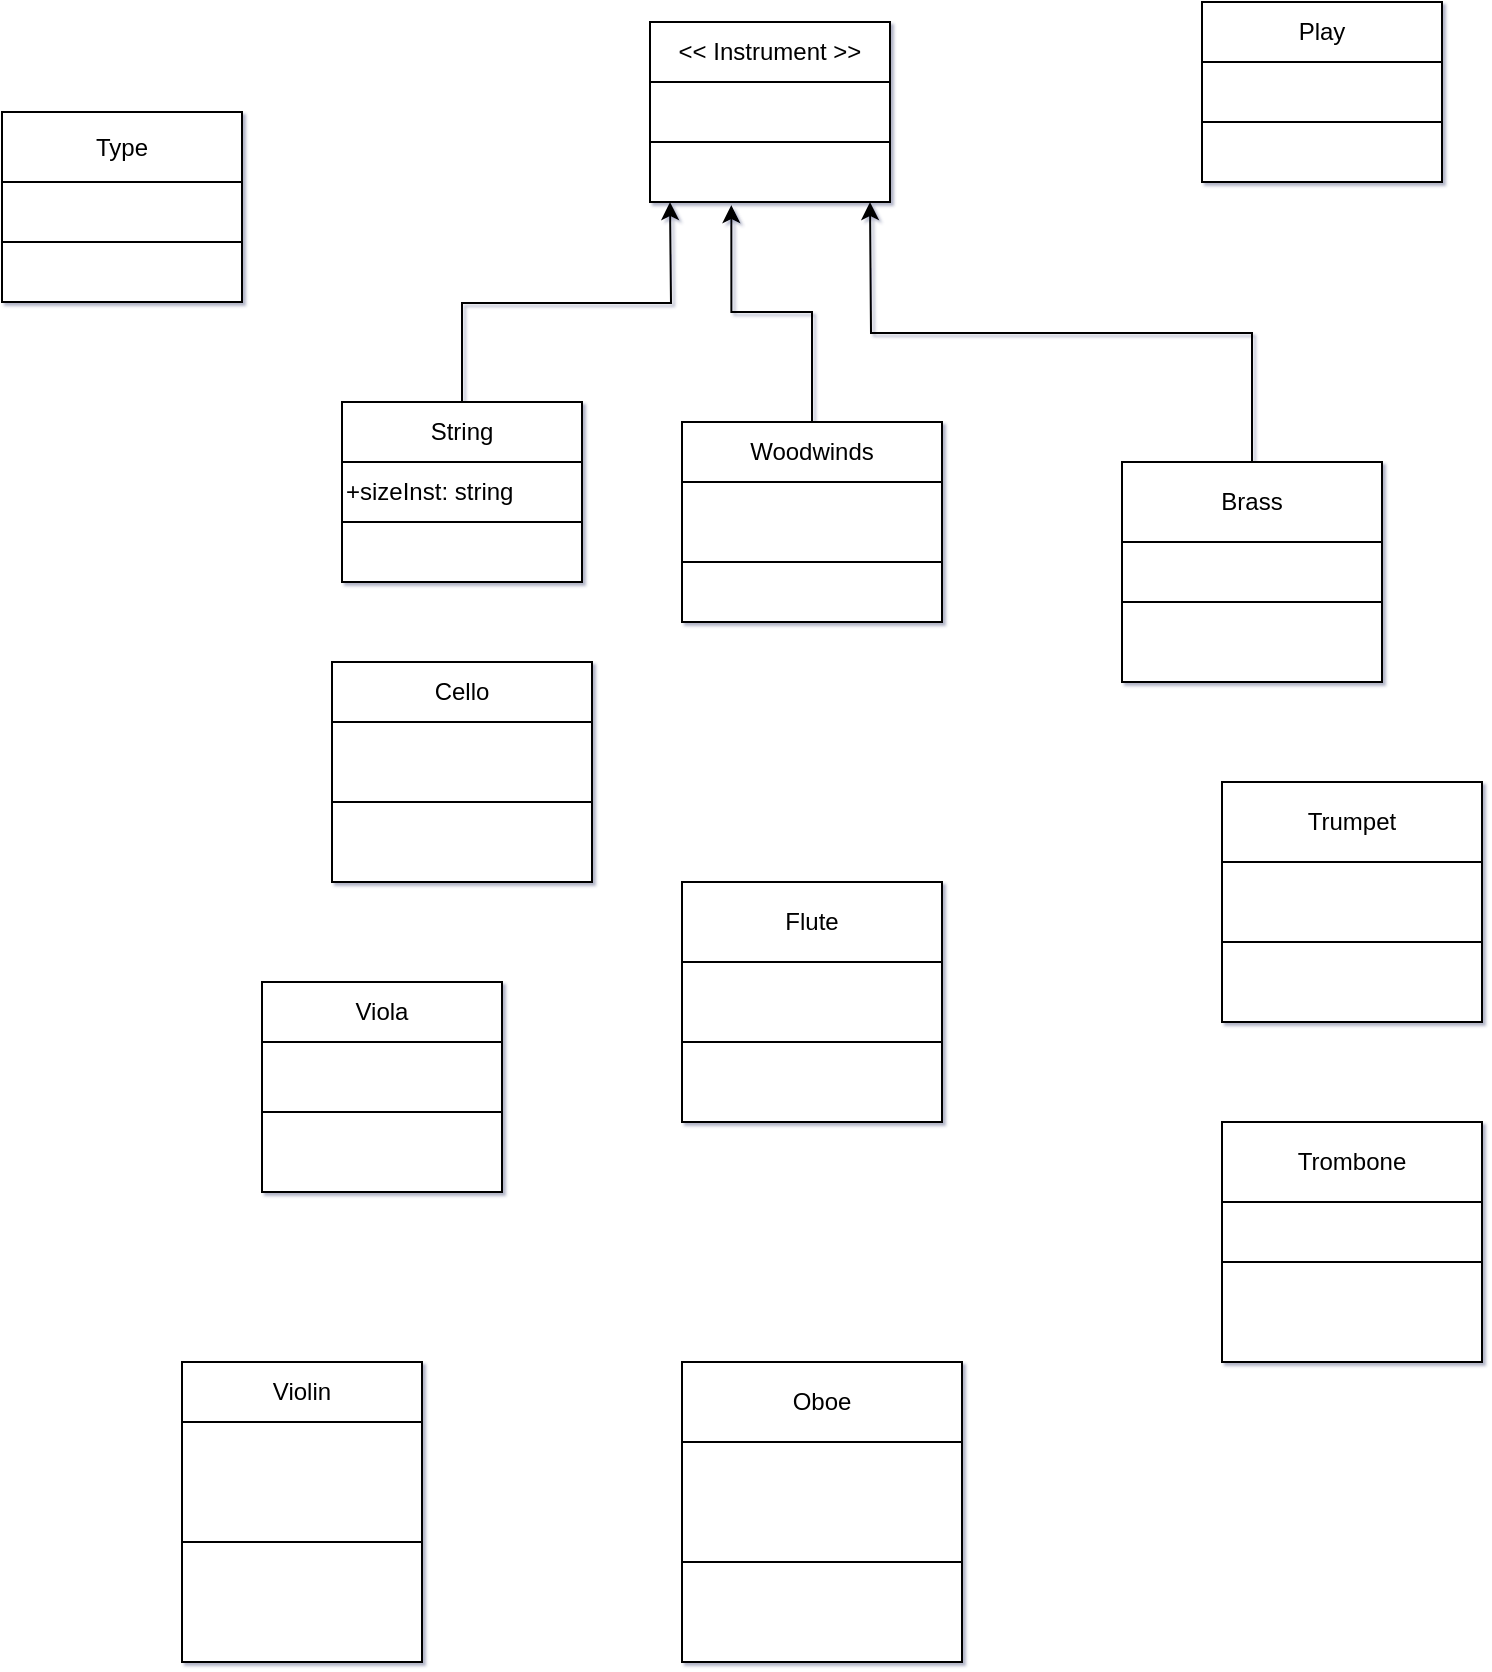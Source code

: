 <mxfile version="15.5.0" type="github">
  <diagram id="C5RBs43oDa-KdzZeNtuy" name="Page-1">
    <mxGraphModel dx="2037" dy="1134" grid="1" gridSize="10" guides="1" tooltips="1" connect="1" arrows="1" fold="1" page="1" pageScale="1" pageWidth="827" pageHeight="1169" math="0" shadow="1">
      <root>
        <mxCell id="WIyWlLk6GJQsqaUBKTNV-0" />
        <mxCell id="WIyWlLk6GJQsqaUBKTNV-1" parent="WIyWlLk6GJQsqaUBKTNV-0" />
        <mxCell id="0b9VVzX_pEQ83UHBqS1w-0" value="&amp;lt;&amp;lt; Instrument &amp;gt;&amp;gt;" style="rounded=0;whiteSpace=wrap;html=1;" vertex="1" parent="WIyWlLk6GJQsqaUBKTNV-1">
          <mxGeometry x="354" y="60" width="120" height="30" as="geometry" />
        </mxCell>
        <mxCell id="0b9VVzX_pEQ83UHBqS1w-1" value="" style="rounded=0;whiteSpace=wrap;html=1;" vertex="1" parent="WIyWlLk6GJQsqaUBKTNV-1">
          <mxGeometry x="354" y="90" width="120" height="30" as="geometry" />
        </mxCell>
        <mxCell id="0b9VVzX_pEQ83UHBqS1w-2" value="" style="rounded=0;whiteSpace=wrap;html=1;" vertex="1" parent="WIyWlLk6GJQsqaUBKTNV-1">
          <mxGeometry x="354" y="120" width="120" height="30" as="geometry" />
        </mxCell>
        <mxCell id="0b9VVzX_pEQ83UHBqS1w-3" value="Play" style="rounded=0;whiteSpace=wrap;html=1;" vertex="1" parent="WIyWlLk6GJQsqaUBKTNV-1">
          <mxGeometry x="630" y="50" width="120" height="30" as="geometry" />
        </mxCell>
        <mxCell id="0b9VVzX_pEQ83UHBqS1w-4" value="" style="rounded=0;whiteSpace=wrap;html=1;" vertex="1" parent="WIyWlLk6GJQsqaUBKTNV-1">
          <mxGeometry x="630" y="80" width="120" height="30" as="geometry" />
        </mxCell>
        <mxCell id="0b9VVzX_pEQ83UHBqS1w-5" value="" style="rounded=0;whiteSpace=wrap;html=1;" vertex="1" parent="WIyWlLk6GJQsqaUBKTNV-1">
          <mxGeometry x="630" y="110" width="120" height="30" as="geometry" />
        </mxCell>
        <mxCell id="0b9VVzX_pEQ83UHBqS1w-6" value="Type" style="rounded=0;whiteSpace=wrap;html=1;" vertex="1" parent="WIyWlLk6GJQsqaUBKTNV-1">
          <mxGeometry x="30" y="105" width="120" height="35" as="geometry" />
        </mxCell>
        <mxCell id="0b9VVzX_pEQ83UHBqS1w-7" value="" style="rounded=0;whiteSpace=wrap;html=1;" vertex="1" parent="WIyWlLk6GJQsqaUBKTNV-1">
          <mxGeometry x="30" y="140" width="120" height="30" as="geometry" />
        </mxCell>
        <mxCell id="0b9VVzX_pEQ83UHBqS1w-8" value="" style="rounded=0;whiteSpace=wrap;html=1;" vertex="1" parent="WIyWlLk6GJQsqaUBKTNV-1">
          <mxGeometry x="30" y="170" width="120" height="30" as="geometry" />
        </mxCell>
        <mxCell id="0b9VVzX_pEQ83UHBqS1w-9" value="String" style="rounded=0;whiteSpace=wrap;html=1;" vertex="1" parent="WIyWlLk6GJQsqaUBKTNV-1">
          <mxGeometry x="200" y="250" width="120" height="30" as="geometry" />
        </mxCell>
        <mxCell id="0b9VVzX_pEQ83UHBqS1w-10" value="+sizeInst: string" style="rounded=0;whiteSpace=wrap;html=1;align=left;" vertex="1" parent="WIyWlLk6GJQsqaUBKTNV-1">
          <mxGeometry x="200" y="280" width="120" height="30" as="geometry" />
        </mxCell>
        <mxCell id="0b9VVzX_pEQ83UHBqS1w-12" value="" style="endArrow=classic;html=1;rounded=0;edgeStyle=orthogonalEdgeStyle;exitX=0.5;exitY=0;exitDx=0;exitDy=0;entryX=0.5;entryY=1;entryDx=0;entryDy=0;" edge="1" parent="WIyWlLk6GJQsqaUBKTNV-1" source="0b9VVzX_pEQ83UHBqS1w-9">
          <mxGeometry width="50" height="50" relative="1" as="geometry">
            <mxPoint x="250" y="230" as="sourcePoint" />
            <mxPoint x="364" y="150" as="targetPoint" />
          </mxGeometry>
        </mxCell>
        <mxCell id="0b9VVzX_pEQ83UHBqS1w-13" value="Cello" style="rounded=0;whiteSpace=wrap;html=1;" vertex="1" parent="WIyWlLk6GJQsqaUBKTNV-1">
          <mxGeometry x="195" y="380" width="130" height="30" as="geometry" />
        </mxCell>
        <mxCell id="0b9VVzX_pEQ83UHBqS1w-14" value="Violin" style="rounded=0;whiteSpace=wrap;html=1;" vertex="1" parent="WIyWlLk6GJQsqaUBKTNV-1">
          <mxGeometry x="120" y="730" width="120" height="30" as="geometry" />
        </mxCell>
        <mxCell id="0b9VVzX_pEQ83UHBqS1w-15" value="Viola" style="rounded=0;whiteSpace=wrap;html=1;" vertex="1" parent="WIyWlLk6GJQsqaUBKTNV-1">
          <mxGeometry x="160" y="540" width="120" height="30" as="geometry" />
        </mxCell>
        <mxCell id="0b9VVzX_pEQ83UHBqS1w-16" value="" style="rounded=0;whiteSpace=wrap;html=1;" vertex="1" parent="WIyWlLk6GJQsqaUBKTNV-1">
          <mxGeometry x="195" y="410" width="130" height="40" as="geometry" />
        </mxCell>
        <mxCell id="0b9VVzX_pEQ83UHBqS1w-17" value="" style="rounded=0;whiteSpace=wrap;html=1;align=left;" vertex="1" parent="WIyWlLk6GJQsqaUBKTNV-1">
          <mxGeometry x="200" y="310" width="120" height="30" as="geometry" />
        </mxCell>
        <mxCell id="0b9VVzX_pEQ83UHBqS1w-18" value="" style="rounded=0;whiteSpace=wrap;html=1;align=left;" vertex="1" parent="WIyWlLk6GJQsqaUBKTNV-1">
          <mxGeometry x="195" y="450" width="130" height="40" as="geometry" />
        </mxCell>
        <mxCell id="0b9VVzX_pEQ83UHBqS1w-19" value="" style="rounded=0;whiteSpace=wrap;html=1;align=left;" vertex="1" parent="WIyWlLk6GJQsqaUBKTNV-1">
          <mxGeometry x="160" y="570" width="120" height="35" as="geometry" />
        </mxCell>
        <mxCell id="0b9VVzX_pEQ83UHBqS1w-20" value="" style="rounded=0;whiteSpace=wrap;html=1;align=left;" vertex="1" parent="WIyWlLk6GJQsqaUBKTNV-1">
          <mxGeometry x="160" y="605" width="120" height="40" as="geometry" />
        </mxCell>
        <mxCell id="0b9VVzX_pEQ83UHBqS1w-21" value="" style="rounded=0;whiteSpace=wrap;html=1;align=left;" vertex="1" parent="WIyWlLk6GJQsqaUBKTNV-1">
          <mxGeometry x="120" y="760" width="120" height="60" as="geometry" />
        </mxCell>
        <mxCell id="0b9VVzX_pEQ83UHBqS1w-22" value="" style="rounded=0;whiteSpace=wrap;html=1;align=left;" vertex="1" parent="WIyWlLk6GJQsqaUBKTNV-1">
          <mxGeometry x="120" y="820" width="120" height="60" as="geometry" />
        </mxCell>
        <mxCell id="0b9VVzX_pEQ83UHBqS1w-23" value="Woodwinds" style="rounded=0;whiteSpace=wrap;html=1;align=center;" vertex="1" parent="WIyWlLk6GJQsqaUBKTNV-1">
          <mxGeometry x="370" y="260" width="130" height="30" as="geometry" />
        </mxCell>
        <mxCell id="0b9VVzX_pEQ83UHBqS1w-24" value="" style="endArrow=classic;html=1;rounded=0;edgeStyle=orthogonalEdgeStyle;exitX=0.5;exitY=0;exitDx=0;exitDy=0;entryX=0.339;entryY=1.052;entryDx=0;entryDy=0;entryPerimeter=0;" edge="1" parent="WIyWlLk6GJQsqaUBKTNV-1" source="0b9VVzX_pEQ83UHBqS1w-23" target="0b9VVzX_pEQ83UHBqS1w-2">
          <mxGeometry width="50" height="50" relative="1" as="geometry">
            <mxPoint x="360" y="200" as="sourcePoint" />
            <mxPoint x="400" y="190" as="targetPoint" />
          </mxGeometry>
        </mxCell>
        <mxCell id="0b9VVzX_pEQ83UHBqS1w-25" value="" style="rounded=0;whiteSpace=wrap;html=1;align=center;" vertex="1" parent="WIyWlLk6GJQsqaUBKTNV-1">
          <mxGeometry x="370" y="290" width="130" height="40" as="geometry" />
        </mxCell>
        <mxCell id="0b9VVzX_pEQ83UHBqS1w-26" value="" style="rounded=0;whiteSpace=wrap;html=1;align=center;" vertex="1" parent="WIyWlLk6GJQsqaUBKTNV-1">
          <mxGeometry x="370" y="330" width="130" height="30" as="geometry" />
        </mxCell>
        <mxCell id="0b9VVzX_pEQ83UHBqS1w-28" value="Flute" style="rounded=0;whiteSpace=wrap;html=1;align=center;" vertex="1" parent="WIyWlLk6GJQsqaUBKTNV-1">
          <mxGeometry x="370" y="490" width="130" height="40" as="geometry" />
        </mxCell>
        <mxCell id="0b9VVzX_pEQ83UHBqS1w-29" value="Oboe" style="rounded=0;whiteSpace=wrap;html=1;align=center;" vertex="1" parent="WIyWlLk6GJQsqaUBKTNV-1">
          <mxGeometry x="370" y="730" width="140" height="40" as="geometry" />
        </mxCell>
        <mxCell id="0b9VVzX_pEQ83UHBqS1w-30" value="Brass" style="rounded=0;whiteSpace=wrap;html=1;align=center;" vertex="1" parent="WIyWlLk6GJQsqaUBKTNV-1">
          <mxGeometry x="590" y="280" width="130" height="40" as="geometry" />
        </mxCell>
        <mxCell id="0b9VVzX_pEQ83UHBqS1w-31" value="" style="endArrow=classic;html=1;rounded=0;edgeStyle=orthogonalEdgeStyle;exitX=0.5;exitY=0;exitDx=0;exitDy=0;" edge="1" parent="WIyWlLk6GJQsqaUBKTNV-1" source="0b9VVzX_pEQ83UHBqS1w-30">
          <mxGeometry width="50" height="50" relative="1" as="geometry">
            <mxPoint x="414" y="200" as="sourcePoint" />
            <mxPoint x="464" y="150" as="targetPoint" />
          </mxGeometry>
        </mxCell>
        <mxCell id="0b9VVzX_pEQ83UHBqS1w-32" value="Trumpet" style="rounded=0;whiteSpace=wrap;html=1;align=center;" vertex="1" parent="WIyWlLk6GJQsqaUBKTNV-1">
          <mxGeometry x="640" y="440" width="130" height="40" as="geometry" />
        </mxCell>
        <mxCell id="0b9VVzX_pEQ83UHBqS1w-33" value="Trombone" style="rounded=0;whiteSpace=wrap;html=1;align=center;" vertex="1" parent="WIyWlLk6GJQsqaUBKTNV-1">
          <mxGeometry x="640" y="610" width="130" height="40" as="geometry" />
        </mxCell>
        <mxCell id="0b9VVzX_pEQ83UHBqS1w-34" value="" style="rounded=0;whiteSpace=wrap;html=1;align=center;" vertex="1" parent="WIyWlLk6GJQsqaUBKTNV-1">
          <mxGeometry x="370" y="530" width="130" height="40" as="geometry" />
        </mxCell>
        <mxCell id="0b9VVzX_pEQ83UHBqS1w-35" value="" style="rounded=0;whiteSpace=wrap;html=1;align=center;" vertex="1" parent="WIyWlLk6GJQsqaUBKTNV-1">
          <mxGeometry x="370" y="570" width="130" height="40" as="geometry" />
        </mxCell>
        <mxCell id="0b9VVzX_pEQ83UHBqS1w-36" value="" style="rounded=0;whiteSpace=wrap;html=1;align=center;" vertex="1" parent="WIyWlLk6GJQsqaUBKTNV-1">
          <mxGeometry x="370" y="770" width="140" height="60" as="geometry" />
        </mxCell>
        <mxCell id="0b9VVzX_pEQ83UHBqS1w-37" value="" style="rounded=0;whiteSpace=wrap;html=1;align=center;" vertex="1" parent="WIyWlLk6GJQsqaUBKTNV-1">
          <mxGeometry x="370" y="830" width="140" height="50" as="geometry" />
        </mxCell>
        <mxCell id="0b9VVzX_pEQ83UHBqS1w-38" value="" style="rounded=0;whiteSpace=wrap;html=1;align=center;" vertex="1" parent="WIyWlLk6GJQsqaUBKTNV-1">
          <mxGeometry x="590" y="320" width="130" height="30" as="geometry" />
        </mxCell>
        <mxCell id="0b9VVzX_pEQ83UHBqS1w-39" value="" style="rounded=0;whiteSpace=wrap;html=1;align=center;" vertex="1" parent="WIyWlLk6GJQsqaUBKTNV-1">
          <mxGeometry x="590" y="350" width="130" height="40" as="geometry" />
        </mxCell>
        <mxCell id="0b9VVzX_pEQ83UHBqS1w-40" value="" style="rounded=0;whiteSpace=wrap;html=1;align=center;" vertex="1" parent="WIyWlLk6GJQsqaUBKTNV-1">
          <mxGeometry x="640" y="650" width="130" height="40" as="geometry" />
        </mxCell>
        <mxCell id="0b9VVzX_pEQ83UHBqS1w-41" value="" style="rounded=0;whiteSpace=wrap;html=1;align=center;" vertex="1" parent="WIyWlLk6GJQsqaUBKTNV-1">
          <mxGeometry x="640" y="680" width="130" height="50" as="geometry" />
        </mxCell>
        <mxCell id="0b9VVzX_pEQ83UHBqS1w-42" value="" style="rounded=0;whiteSpace=wrap;html=1;align=center;" vertex="1" parent="WIyWlLk6GJQsqaUBKTNV-1">
          <mxGeometry x="640" y="480" width="130" height="40" as="geometry" />
        </mxCell>
        <mxCell id="0b9VVzX_pEQ83UHBqS1w-43" value="" style="rounded=0;whiteSpace=wrap;html=1;align=center;" vertex="1" parent="WIyWlLk6GJQsqaUBKTNV-1">
          <mxGeometry x="640" y="520" width="130" height="40" as="geometry" />
        </mxCell>
      </root>
    </mxGraphModel>
  </diagram>
</mxfile>
